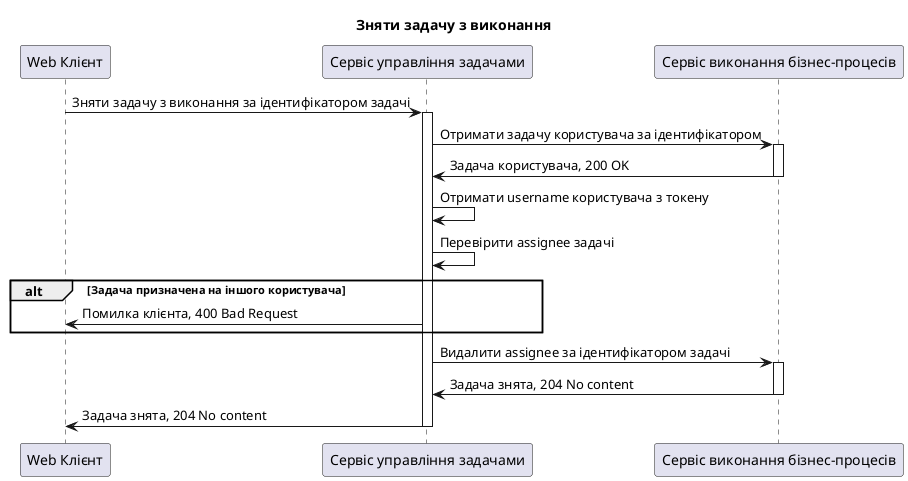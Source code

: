 @startuml
participant "Web Клієнт" as client  order 10
participant "Сервіс управління задачами" as service  order 20
participant "Cервіс виконання бізнес-процесів" as bpms order 30
skinparam responseMessageBelowArrow true

title Зняти задачу з виконання
  client -> service: Зняти задачу з виконання за ідентифікатором задачі
  activate service
  service -> bpms: Отримати задачу користувача за ідентифікатором
  activate bpms
  bpms -> service: Задача користувача, 200 OK
  deactivate bpms
  service -> service: Отримати username користувача з токену
  service -> service: Перевірити assignee задачі
  alt Задача призначена на іншого користувача
    service -> client: Помилка клієнта, 400 Bad Request
  end
  service -> bpms: Видалити assignee за ідентифікатором задачі
  activate bpms
    bpms -> service: Задача знята, 204 No content
  deactivate bpms
  service -> client: Задача знята, 204 No content
  deactivate service
@enduml